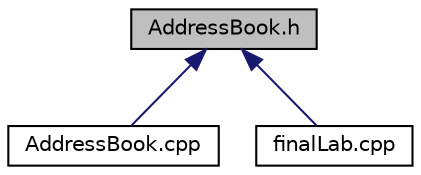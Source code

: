 digraph "AddressBook.h"
{
  edge [fontname="Helvetica",fontsize="10",labelfontname="Helvetica",labelfontsize="10"];
  node [fontname="Helvetica",fontsize="10",shape=record];
  Node1 [label="AddressBook.h",height=0.2,width=0.4,color="black", fillcolor="grey75", style="filled", fontcolor="black"];
  Node1 -> Node2 [dir="back",color="midnightblue",fontsize="10",style="solid",fontname="Helvetica"];
  Node2 [label="AddressBook.cpp",height=0.2,width=0.4,color="black", fillcolor="white", style="filled",URL="$AddressBook_8cpp.html"];
  Node1 -> Node3 [dir="back",color="midnightblue",fontsize="10",style="solid",fontname="Helvetica"];
  Node3 [label="finalLab.cpp",height=0.2,width=0.4,color="black", fillcolor="white", style="filled",URL="$finalLab_8cpp.html"];
}
